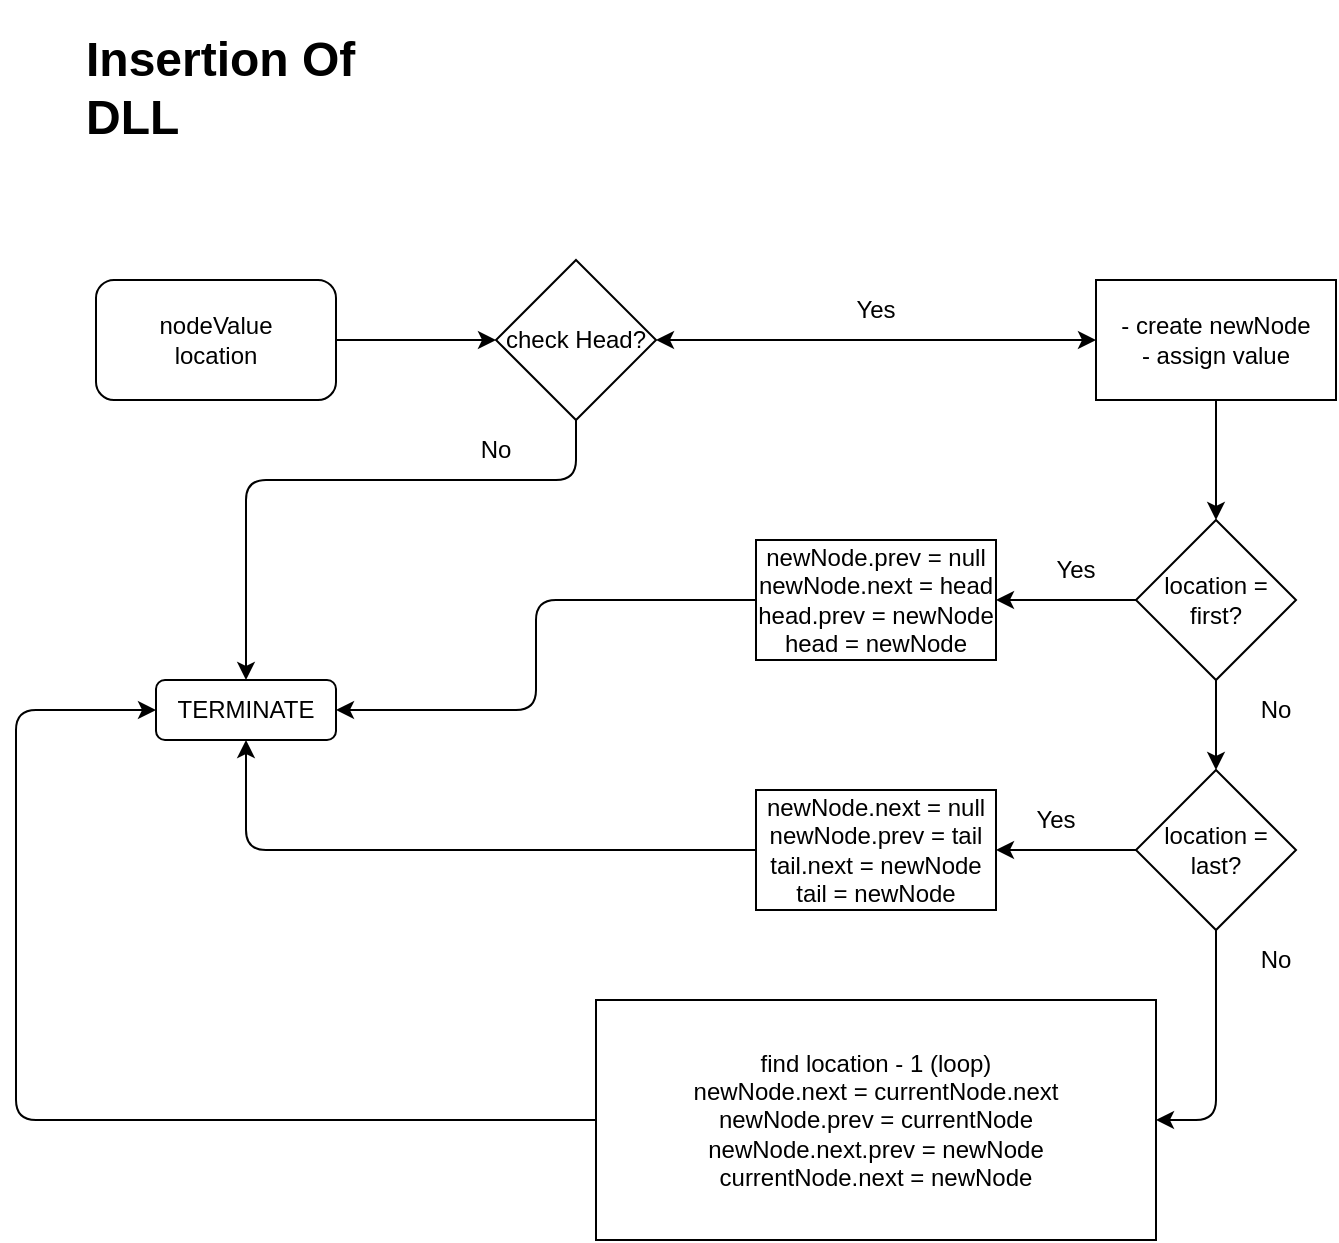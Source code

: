 <mxfile>
    <diagram id="QdYTM5mS-UuJNFDE-Hyy" name="Page-1">
        <mxGraphModel dx="1242" dy="1663" grid="1" gridSize="10" guides="1" tooltips="1" connect="1" arrows="1" fold="1" page="1" pageScale="1" pageWidth="850" pageHeight="1100" math="0" shadow="0">
            <root>
                <mxCell id="0"/>
                <mxCell id="1" parent="0"/>
                <mxCell id="8" value="" style="edgeStyle=none;html=1;" edge="1" parent="1" source="2" target="3">
                    <mxGeometry relative="1" as="geometry"/>
                </mxCell>
                <mxCell id="2" value="nodeValue&lt;br&gt;location" style="rounded=1;whiteSpace=wrap;html=1;" vertex="1" parent="1">
                    <mxGeometry x="80" y="60" width="120" height="60" as="geometry"/>
                </mxCell>
                <mxCell id="3" value="check Head?" style="rhombus;whiteSpace=wrap;html=1;" vertex="1" parent="1">
                    <mxGeometry x="280" y="50" width="80" height="80" as="geometry"/>
                </mxCell>
                <mxCell id="4" value="TERMINATE" style="rounded=1;whiteSpace=wrap;html=1;" vertex="1" parent="1">
                    <mxGeometry x="110" y="260" width="90" height="30" as="geometry"/>
                </mxCell>
                <mxCell id="10" value="" style="edgeStyle=none;html=1;" edge="1" parent="1" source="5" target="6">
                    <mxGeometry relative="1" as="geometry"/>
                </mxCell>
                <mxCell id="5" value="- create newNode&lt;br&gt;- assign value" style="rounded=0;whiteSpace=wrap;html=1;" vertex="1" parent="1">
                    <mxGeometry x="580" y="60" width="120" height="60" as="geometry"/>
                </mxCell>
                <mxCell id="11" value="" style="edgeStyle=none;html=1;" edge="1" parent="1" source="6" target="7">
                    <mxGeometry relative="1" as="geometry"/>
                </mxCell>
                <mxCell id="15" value="" style="edgeStyle=none;html=1;" edge="1" parent="1" source="6" target="12">
                    <mxGeometry relative="1" as="geometry"/>
                </mxCell>
                <mxCell id="6" value="location = first?" style="rhombus;whiteSpace=wrap;html=1;" vertex="1" parent="1">
                    <mxGeometry x="600" y="180" width="80" height="80" as="geometry"/>
                </mxCell>
                <mxCell id="7" value="newNode.prev = null&lt;br&gt;newNode.next = head&lt;br&gt;head.prev = newNode&lt;br&gt;head = newNode" style="rounded=0;whiteSpace=wrap;html=1;" vertex="1" parent="1">
                    <mxGeometry x="410" y="190" width="120" height="60" as="geometry"/>
                </mxCell>
                <mxCell id="9" value="" style="endArrow=classic;startArrow=classic;html=1;exitX=1;exitY=0.5;exitDx=0;exitDy=0;entryX=0;entryY=0.5;entryDx=0;entryDy=0;" edge="1" parent="1" source="3" target="5">
                    <mxGeometry width="50" height="50" relative="1" as="geometry">
                        <mxPoint x="540" y="270" as="sourcePoint"/>
                        <mxPoint x="590" y="220" as="targetPoint"/>
                    </mxGeometry>
                </mxCell>
                <mxCell id="14" value="" style="edgeStyle=none;html=1;" edge="1" parent="1" source="12" target="13">
                    <mxGeometry relative="1" as="geometry"/>
                </mxCell>
                <mxCell id="12" value="location = last?" style="rhombus;whiteSpace=wrap;html=1;" vertex="1" parent="1">
                    <mxGeometry x="600" y="305" width="80" height="80" as="geometry"/>
                </mxCell>
                <mxCell id="13" value="newNode.next = null&lt;br&gt;newNode.prev = tail&lt;br&gt;tail.next = newNode&lt;br&gt;tail = newNode" style="rounded=0;whiteSpace=wrap;html=1;" vertex="1" parent="1">
                    <mxGeometry x="410" y="315" width="120" height="60" as="geometry"/>
                </mxCell>
                <mxCell id="19" value="find location - 1 (loop)&lt;br&gt;newNode.next = currentNode.next&lt;br&gt;newNode.prev = currentNode&lt;br&gt;newNode.next.prev = newNode&lt;br&gt;currentNode.next = newNode" style="rounded=0;whiteSpace=wrap;html=1;" vertex="1" parent="1">
                    <mxGeometry x="330" y="420" width="280" height="120" as="geometry"/>
                </mxCell>
                <mxCell id="20" value="" style="endArrow=classic;html=1;entryX=0.5;entryY=0;entryDx=0;entryDy=0;exitX=0.5;exitY=1;exitDx=0;exitDy=0;" edge="1" parent="1" source="3" target="4">
                    <mxGeometry width="50" height="50" relative="1" as="geometry">
                        <mxPoint x="540" y="350" as="sourcePoint"/>
                        <mxPoint x="590" y="300" as="targetPoint"/>
                        <Array as="points">
                            <mxPoint x="320" y="160"/>
                            <mxPoint x="155" y="160"/>
                        </Array>
                    </mxGeometry>
                </mxCell>
                <mxCell id="21" value="" style="endArrow=classic;html=1;entryX=1;entryY=0.5;entryDx=0;entryDy=0;exitX=0;exitY=0.5;exitDx=0;exitDy=0;" edge="1" parent="1" source="7" target="4">
                    <mxGeometry width="50" height="50" relative="1" as="geometry">
                        <mxPoint x="540" y="350" as="sourcePoint"/>
                        <mxPoint x="590" y="300" as="targetPoint"/>
                        <Array as="points">
                            <mxPoint x="300" y="220"/>
                            <mxPoint x="300" y="275"/>
                        </Array>
                    </mxGeometry>
                </mxCell>
                <mxCell id="22" value="" style="endArrow=classic;html=1;entryX=0.5;entryY=1;entryDx=0;entryDy=0;exitX=0;exitY=0.5;exitDx=0;exitDy=0;" edge="1" parent="1" source="13" target="4">
                    <mxGeometry width="50" height="50" relative="1" as="geometry">
                        <mxPoint x="540" y="350" as="sourcePoint"/>
                        <mxPoint x="590" y="300" as="targetPoint"/>
                        <Array as="points">
                            <mxPoint x="155" y="345"/>
                        </Array>
                    </mxGeometry>
                </mxCell>
                <mxCell id="23" value="" style="endArrow=classic;html=1;entryX=0;entryY=0.5;entryDx=0;entryDy=0;exitX=0;exitY=0.5;exitDx=0;exitDy=0;" edge="1" parent="1" source="19" target="4">
                    <mxGeometry width="50" height="50" relative="1" as="geometry">
                        <mxPoint x="540" y="350" as="sourcePoint"/>
                        <mxPoint x="590" y="300" as="targetPoint"/>
                        <Array as="points">
                            <mxPoint x="40" y="480"/>
                            <mxPoint x="40" y="390"/>
                            <mxPoint x="40" y="275"/>
                        </Array>
                    </mxGeometry>
                </mxCell>
                <mxCell id="24" value="" style="endArrow=classic;html=1;entryX=1;entryY=0.5;entryDx=0;entryDy=0;exitX=0.5;exitY=1;exitDx=0;exitDy=0;" edge="1" parent="1" source="12" target="19">
                    <mxGeometry width="50" height="50" relative="1" as="geometry">
                        <mxPoint x="540" y="350" as="sourcePoint"/>
                        <mxPoint x="590" y="300" as="targetPoint"/>
                        <Array as="points">
                            <mxPoint x="640" y="480"/>
                        </Array>
                    </mxGeometry>
                </mxCell>
                <mxCell id="25" value="Yes" style="text;html=1;strokeColor=none;fillColor=none;align=center;verticalAlign=middle;whiteSpace=wrap;rounded=0;" vertex="1" parent="1">
                    <mxGeometry x="440" y="60" width="60" height="30" as="geometry"/>
                </mxCell>
                <mxCell id="26" value="Yes" style="text;html=1;strokeColor=none;fillColor=none;align=center;verticalAlign=middle;whiteSpace=wrap;rounded=0;" vertex="1" parent="1">
                    <mxGeometry x="540" y="190" width="60" height="30" as="geometry"/>
                </mxCell>
                <mxCell id="27" value="No" style="text;html=1;strokeColor=none;fillColor=none;align=center;verticalAlign=middle;whiteSpace=wrap;rounded=0;" vertex="1" parent="1">
                    <mxGeometry x="640" y="260" width="60" height="30" as="geometry"/>
                </mxCell>
                <mxCell id="28" value="Yes" style="text;html=1;strokeColor=none;fillColor=none;align=center;verticalAlign=middle;whiteSpace=wrap;rounded=0;" vertex="1" parent="1">
                    <mxGeometry x="530" y="315" width="60" height="30" as="geometry"/>
                </mxCell>
                <mxCell id="29" value="No" style="text;html=1;strokeColor=none;fillColor=none;align=center;verticalAlign=middle;whiteSpace=wrap;rounded=0;" vertex="1" parent="1">
                    <mxGeometry x="640" y="385" width="60" height="30" as="geometry"/>
                </mxCell>
                <mxCell id="30" value="No" style="text;html=1;strokeColor=none;fillColor=none;align=center;verticalAlign=middle;whiteSpace=wrap;rounded=0;" vertex="1" parent="1">
                    <mxGeometry x="250" y="130" width="60" height="30" as="geometry"/>
                </mxCell>
                <mxCell id="31" value="&lt;h1&gt;Insertion Of DLL&lt;/h1&gt;" style="text;html=1;strokeColor=none;fillColor=none;spacing=5;spacingTop=-20;whiteSpace=wrap;overflow=hidden;rounded=0;" vertex="1" parent="1">
                    <mxGeometry x="70" y="-70" width="190" height="70" as="geometry"/>
                </mxCell>
            </root>
        </mxGraphModel>
    </diagram>
</mxfile>